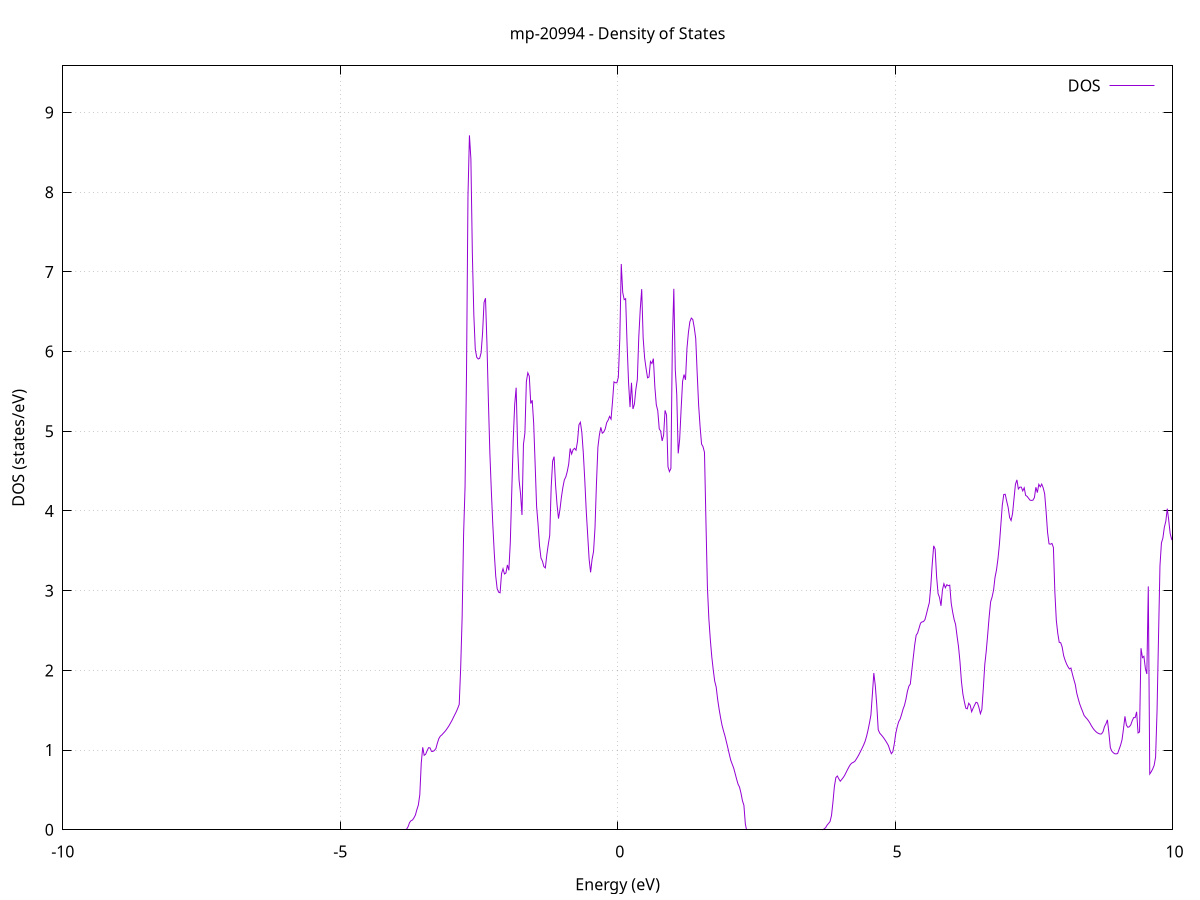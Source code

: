 set title 'mp-20994 - Density of States'
set xlabel 'Energy (eV)'
set ylabel 'DOS (states/eV)'
set grid
set xrange [-10:10]
set yrange [0:9.585]
set xzeroaxis lt -1
set terminal png size 800,600
set output 'mp-20994_dos_gnuplot.png'
plot '-' using 1:2 with lines title 'DOS'
-33.587500 0.000000
-33.561200 0.000000
-33.534900 0.000000
-33.508600 0.000000
-33.482300 0.000000
-33.456000 0.000000
-33.429700 0.000000
-33.403300 0.000000
-33.377000 0.000000
-33.350700 0.000000
-33.324400 0.000000
-33.298100 0.000000
-33.271800 0.000000
-33.245500 0.000000
-33.219200 0.000000
-33.192800 0.000000
-33.166500 0.000000
-33.140200 0.000000
-33.113900 0.000000
-33.087600 0.000000
-33.061300 0.000000
-33.035000 0.000000
-33.008700 0.000000
-32.982400 0.000000
-32.956000 0.000000
-32.929700 0.000000
-32.903400 0.000000
-32.877100 0.000000
-32.850800 0.000000
-32.824500 0.000000
-32.798200 0.000000
-32.771900 0.000000
-32.745500 0.000000
-32.719200 0.000000
-32.692900 0.000000
-32.666600 0.000000
-32.640300 0.000000
-32.614000 0.000000
-32.587700 0.000000
-32.561400 0.000000
-32.535000 0.000000
-32.508700 0.000000
-32.482400 0.000000
-32.456100 0.000000
-32.429800 0.000000
-32.403500 0.000000
-32.377200 0.000000
-32.350900 0.000000
-32.324600 0.000000
-32.298200 0.000000
-32.271900 0.000000
-32.245600 0.000000
-32.219300 0.000000
-32.193000 0.000000
-32.166700 0.000000
-32.140400 0.000000
-32.114100 0.000000
-32.087700 0.000000
-32.061400 0.000000
-32.035100 0.000000
-32.008800 0.000000
-31.982500 0.000000
-31.956200 0.000000
-31.929900 0.000000
-31.903600 0.000000
-31.877300 0.000000
-31.850900 0.000000
-31.824600 0.000000
-31.798300 0.000000
-31.772000 0.000000
-31.745700 0.000000
-31.719400 0.000000
-31.693100 0.000000
-31.666800 0.000000
-31.640400 0.000000
-31.614100 0.000000
-31.587800 0.000000
-31.561500 0.000000
-31.535200 0.000000
-31.508900 0.000000
-31.482600 0.000000
-31.456300 0.000000
-31.430000 0.000000
-31.403600 0.000000
-31.377300 0.000000
-31.351000 0.000000
-31.324700 0.000000
-31.298400 0.000000
-31.272100 0.000000
-31.245800 0.000000
-31.219500 0.000000
-31.193100 19.653700
-31.166800 10.763300
-31.140500 5.645900
-31.114200 5.644600
-31.087900 5.004200
-31.061600 4.243600
-31.035300 4.241200
-31.009000 9.447000
-30.982700 71.917800
-30.956300 46.580800
-30.930000 0.000000
-30.903700 38.665200
-30.877400 6.865700
-30.851100 5.212200
-30.824800 3.166600
-30.798500 3.167200
-30.772200 3.167900
-30.745800 3.168600
-30.719500 4.255700
-30.693200 25.531800
-30.666900 29.192400
-30.640600 11.834900
-30.614300 18.927600
-30.588000 19.068900
-30.561700 22.244600
-30.535400 29.361000
-30.509000 3.324900
-30.482700 3.873500
-30.456400 4.097700
-30.430100 4.097700
-30.403800 4.182000
-30.377500 6.326200
-30.351200 6.325900
-30.324900 16.752700
-30.298500 0.000000
-30.272200 0.000000
-30.245900 0.000000
-30.219600 0.000000
-30.193300 0.000000
-30.167000 0.000000
-30.140700 0.000000
-30.114400 0.000000
-30.088100 0.000000
-30.061700 0.000000
-30.035400 0.000000
-30.009100 0.000000
-29.982800 0.000000
-29.956500 0.000000
-29.930200 0.000000
-29.903900 0.000000
-29.877600 0.000000
-29.851200 0.000000
-29.824900 0.000000
-29.798600 0.000000
-29.772300 0.000000
-29.746000 0.000000
-29.719700 0.000000
-29.693400 0.000000
-29.667100 0.000000
-29.640800 0.000000
-29.614400 0.000000
-29.588100 0.000000
-29.561800 0.000000
-29.535500 0.000000
-29.509200 0.000000
-29.482900 0.000000
-29.456600 0.000000
-29.430300 0.000000
-29.403900 0.000000
-29.377600 0.000000
-29.351300 0.000000
-29.325000 0.000000
-29.298700 0.000000
-29.272400 0.000000
-29.246100 0.000000
-29.219800 0.000000
-29.193400 0.000000
-29.167100 0.000000
-29.140800 0.000000
-29.114500 0.000000
-29.088200 0.000000
-29.061900 0.000000
-29.035600 0.000000
-29.009300 0.000000
-28.983000 0.000000
-28.956600 0.000000
-28.930300 0.000000
-28.904000 0.000000
-28.877700 0.000000
-28.851400 0.000000
-28.825100 0.000000
-28.798800 0.000000
-28.772500 0.000000
-28.746100 0.000000
-28.719800 0.000000
-28.693500 0.000000
-28.667200 0.000000
-28.640900 0.000000
-28.614600 0.000000
-28.588300 0.000000
-28.562000 0.000000
-28.535700 0.000000
-28.509300 0.000000
-28.483000 0.000000
-28.456700 0.000000
-28.430400 0.000000
-28.404100 0.000000
-28.377800 0.000000
-28.351500 0.000000
-28.325200 0.000000
-28.298800 0.000000
-28.272500 0.000000
-28.246200 0.000000
-28.219900 0.000000
-28.193600 0.000000
-28.167300 0.000000
-28.141000 0.000000
-28.114700 0.000000
-28.088400 0.000000
-28.062000 0.000000
-28.035700 0.000000
-28.009400 0.000000
-27.983100 0.000000
-27.956800 0.000000
-27.930500 0.000000
-27.904200 0.000000
-27.877900 0.000000
-27.851500 0.000000
-27.825200 0.000000
-27.798900 0.000000
-27.772600 0.000000
-27.746300 0.000000
-27.720000 0.000000
-27.693700 0.000000
-27.667400 0.000000
-27.641100 0.000000
-27.614700 0.000000
-27.588400 0.000000
-27.562100 0.000000
-27.535800 0.000000
-27.509500 0.000000
-27.483200 0.000000
-27.456900 0.000000
-27.430600 0.000000
-27.404200 0.000000
-27.377900 0.000000
-27.351600 0.000000
-27.325300 0.000000
-27.299000 0.000000
-27.272700 0.000000
-27.246400 0.000000
-27.220100 0.000000
-27.193800 0.000000
-27.167400 0.000000
-27.141100 0.000000
-27.114800 0.000000
-27.088500 0.000000
-27.062200 0.000000
-27.035900 0.000000
-27.009600 0.000000
-26.983300 0.000000
-26.956900 0.000000
-26.930600 0.000000
-26.904300 0.000000
-26.878000 0.000000
-26.851700 0.000000
-26.825400 0.000000
-26.799100 0.000000
-26.772800 0.000000
-26.746500 0.000000
-26.720100 0.000000
-26.693800 0.000000
-26.667500 0.000000
-26.641200 0.000000
-26.614900 0.000000
-26.588600 0.000000
-26.562300 0.000000
-26.536000 0.000000
-26.509600 0.000000
-26.483300 0.000000
-26.457000 0.000000
-26.430700 0.000000
-26.404400 0.000000
-26.378100 0.000000
-26.351800 0.000000
-26.325500 0.000000
-26.299200 0.000000
-26.272800 0.000000
-26.246500 0.000000
-26.220200 0.000000
-26.193900 0.000000
-26.167600 0.000000
-26.141300 0.000000
-26.115000 0.000000
-26.088700 0.000000
-26.062300 0.000000
-26.036000 0.000000
-26.009700 0.000000
-25.983400 0.000000
-25.957100 0.000000
-25.930800 0.000000
-25.904500 0.000000
-25.878200 0.000000
-25.851800 0.000000
-25.825500 0.000000
-25.799200 0.000000
-25.772900 0.000000
-25.746600 0.000000
-25.720300 0.000000
-25.694000 0.000000
-25.667700 0.000000
-25.641400 0.000000
-25.615000 0.000000
-25.588700 0.000000
-25.562400 0.000000
-25.536100 0.000000
-25.509800 0.000000
-25.483500 0.000000
-25.457200 0.000000
-25.430900 0.000000
-25.404500 0.000000
-25.378200 0.000000
-25.351900 0.000000
-25.325600 0.000000
-25.299300 0.000000
-25.273000 0.000000
-25.246700 0.000000
-25.220400 0.000000
-25.194100 0.000000
-25.167700 0.000000
-25.141400 0.000000
-25.115100 0.000000
-25.088800 0.000000
-25.062500 0.000000
-25.036200 0.000000
-25.009900 0.000000
-24.983600 0.000000
-24.957200 0.000000
-24.930900 0.000000
-24.904600 0.000000
-24.878300 0.000000
-24.852000 0.000000
-24.825700 0.000000
-24.799400 0.000000
-24.773100 0.000000
-24.746800 0.000000
-24.720400 0.000000
-24.694100 0.000000
-24.667800 0.000000
-24.641500 0.000000
-24.615200 0.000000
-24.588900 0.000000
-24.562600 0.000000
-24.536300 0.000000
-24.509900 0.000000
-24.483600 0.000000
-24.457300 0.000000
-24.431000 0.000000
-24.404700 0.000000
-24.378400 0.000000
-24.352100 0.000000
-24.325800 0.000000
-24.299500 0.000000
-24.273100 0.000000
-24.246800 0.000000
-24.220500 0.000000
-24.194200 0.000000
-24.167900 0.000000
-24.141600 0.000000
-24.115300 0.000000
-24.089000 0.000000
-24.062600 0.000000
-24.036300 0.000000
-24.010000 0.000000
-23.983700 0.000000
-23.957400 0.000000
-23.931100 0.000000
-23.904800 0.000000
-23.878500 0.000000
-23.852200 0.000000
-23.825800 0.000000
-23.799500 0.000000
-23.773200 0.000000
-23.746900 0.000000
-23.720600 0.000000
-23.694300 0.000000
-23.668000 0.000000
-23.641700 0.000000
-23.615300 0.000000
-23.589000 0.000000
-23.562700 0.000000
-23.536400 0.000000
-23.510100 0.000000
-23.483800 0.000000
-23.457500 0.000000
-23.431200 0.000000
-23.404900 0.000000
-23.378500 0.000000
-23.352200 0.000000
-23.325900 0.000000
-23.299600 0.000000
-23.273300 0.000000
-23.247000 0.000000
-23.220700 0.000000
-23.194400 0.000000
-23.168000 0.000000
-23.141700 0.000000
-23.115400 0.000000
-23.089100 0.000000
-23.062800 0.000000
-23.036500 0.000000
-23.010200 0.000000
-22.983900 0.000000
-22.957600 0.000000
-22.931200 0.000000
-22.904900 0.000000
-22.878600 0.000000
-22.852300 0.000000
-22.826000 0.000000
-22.799700 0.000000
-22.773400 0.000000
-22.747100 0.000000
-22.720700 0.000000
-22.694400 0.000000
-22.668100 0.000000
-22.641800 0.000000
-22.615500 0.000000
-22.589200 0.000000
-22.562900 0.000000
-22.536600 0.000000
-22.510200 0.000000
-22.483900 0.000000
-22.457600 0.000000
-22.431300 0.000000
-22.405000 0.000000
-22.378700 0.000000
-22.352400 0.000000
-22.326100 0.000000
-22.299800 0.000000
-22.273400 0.000000
-22.247100 0.000000
-22.220800 0.000000
-22.194500 0.000000
-22.168200 0.000000
-22.141900 0.000000
-22.115600 0.000000
-22.089300 0.000000
-22.062900 0.000000
-22.036600 0.000000
-22.010300 0.000000
-21.984000 0.000000
-21.957700 0.000000
-21.931400 0.000000
-21.905100 0.000000
-21.878800 0.000000
-21.852500 0.000000
-21.826100 0.000000
-21.799800 0.000000
-21.773500 0.000000
-21.747200 0.000000
-21.720900 0.000000
-21.694600 0.000000
-21.668300 0.000000
-21.642000 0.000000
-21.615600 0.000000
-21.589300 0.000000
-21.563000 0.000000
-21.536700 0.000000
-21.510400 0.000000
-21.484100 0.000000
-21.457800 0.000000
-21.431500 0.000000
-21.405200 0.000000
-21.378800 0.000000
-21.352500 0.000000
-21.326200 0.000000
-21.299900 0.000000
-21.273600 0.000000
-21.247300 0.000000
-21.221000 0.000000
-21.194700 0.000000
-21.168300 0.000000
-21.142000 0.000000
-21.115700 0.000000
-21.089400 0.000000
-21.063100 0.000000
-21.036800 0.000000
-21.010500 0.000000
-20.984200 0.000000
-20.957900 0.000000
-20.931500 0.000000
-20.905200 0.000000
-20.878900 0.000000
-20.852600 0.000000
-20.826300 0.000000
-20.800000 0.000000
-20.773700 0.000000
-20.747400 0.000000
-20.721000 0.000000
-20.694700 0.000000
-20.668400 0.000000
-20.642100 0.000000
-20.615800 0.000000
-20.589500 0.000000
-20.563200 0.000000
-20.536900 0.000000
-20.510600 0.000000
-20.484200 0.000000
-20.457900 0.000000
-20.431600 0.000000
-20.405300 0.000000
-20.379000 0.000000
-20.352700 0.000000
-20.326400 0.000000
-20.300100 0.000000
-20.273700 0.000000
-20.247400 0.000000
-20.221100 0.000000
-20.194800 0.000000
-20.168500 0.000000
-20.142200 0.000000
-20.115900 0.000000
-20.089600 0.000000
-20.063300 0.000000
-20.036900 0.000000
-20.010600 0.000000
-19.984300 0.000000
-19.958000 0.000000
-19.931700 0.000000
-19.905400 0.000000
-19.879100 0.000000
-19.852800 0.000000
-19.826400 0.000000
-19.800100 0.000000
-19.773800 0.000000
-19.747500 0.000000
-19.721200 0.000000
-19.694900 0.000000
-19.668600 0.000000
-19.642300 0.000000
-19.615900 0.000000
-19.589600 0.000000
-19.563300 0.000000
-19.537000 0.000000
-19.510700 0.000000
-19.484400 0.000000
-19.458100 0.000000
-19.431800 0.000000
-19.405500 0.000000
-19.379100 0.000000
-19.352800 0.000000
-19.326500 0.000000
-19.300200 0.000000
-19.273900 0.000000
-19.247600 0.000000
-19.221300 0.000000
-19.195000 0.000000
-19.168600 0.000000
-19.142300 0.000000
-19.116000 0.000000
-19.089700 0.000000
-19.063400 0.000000
-19.037100 0.000000
-19.010800 0.000000
-18.984500 0.000000
-18.958200 0.000000
-18.931800 0.000000
-18.905500 0.000000
-18.879200 0.000000
-18.852900 0.000000
-18.826600 0.000000
-18.800300 0.000000
-18.774000 0.000000
-18.747700 0.000000
-18.721300 0.000000
-18.695000 0.000000
-18.668700 0.000000
-18.642400 0.000000
-18.616100 0.000000
-18.589800 0.000000
-18.563500 0.000000
-18.537200 0.000000
-18.510900 0.000000
-18.484500 0.000000
-18.458200 0.000000
-18.431900 0.000000
-18.405600 0.000000
-18.379300 0.000000
-18.353000 0.000000
-18.326700 0.000000
-18.300400 0.000000
-18.274000 0.000000
-18.247700 0.000000
-18.221400 0.000000
-18.195100 0.000000
-18.168800 0.000000
-18.142500 0.000000
-18.116200 0.000000
-18.089900 0.000000
-18.063600 0.000000
-18.037200 0.000000
-18.010900 0.000000
-17.984600 0.000000
-17.958300 0.000000
-17.932000 0.000000
-17.905700 0.000000
-17.879400 0.000000
-17.853100 0.000000
-17.826700 0.000000
-17.800400 0.000000
-17.774100 0.000000
-17.747800 0.000000
-17.721500 0.000000
-17.695200 0.000000
-17.668900 0.000000
-17.642600 0.000000
-17.616300 0.000000
-17.589900 0.000000
-17.563600 0.000000
-17.537300 0.000000
-17.511000 0.000000
-17.484700 0.000000
-17.458400 0.000000
-17.432100 0.000000
-17.405800 0.000000
-17.379400 0.000000
-17.353100 0.000000
-17.326800 0.000000
-17.300500 0.000000
-17.274200 0.000000
-17.247900 0.000000
-17.221600 0.000000
-17.195300 0.000000
-17.169000 0.000000
-17.142600 0.000000
-17.116300 0.000000
-17.090000 0.000000
-17.063700 0.000000
-17.037400 0.000000
-17.011100 0.000000
-16.984800 0.000000
-16.958500 0.000000
-16.932100 0.000000
-16.905800 0.000000
-16.879500 0.000000
-16.853200 0.000000
-16.826900 0.000000
-16.800600 0.000000
-16.774300 0.000000
-16.748000 0.000000
-16.721700 0.000000
-16.695300 0.000000
-16.669000 0.000000
-16.642700 0.000000
-16.616400 0.000000
-16.590100 0.000000
-16.563800 0.000000
-16.537500 0.000000
-16.511200 0.000000
-16.484800 0.000000
-16.458500 0.000000
-16.432200 0.000000
-16.405900 0.000000
-16.379600 0.000000
-16.353300 0.000000
-16.327000 0.000000
-16.300700 0.000000
-16.274300 0.000000
-16.248000 0.000000
-16.221700 0.000000
-16.195400 0.000000
-16.169100 0.000000
-16.142800 0.000000
-16.116500 0.000000
-16.090200 0.000000
-16.063900 0.000000
-16.037500 0.000000
-16.011200 0.000000
-15.984900 0.000000
-15.958600 0.000000
-15.932300 0.000000
-15.906000 0.000000
-15.879700 0.000000
-15.853400 0.000000
-15.827000 0.000000
-15.800700 0.000000
-15.774400 0.000000
-15.748100 0.000000
-15.721800 0.000000
-15.695500 0.000000
-15.669200 0.000000
-15.642900 0.000000
-15.616600 0.056000
-15.590200 0.205600
-15.563900 0.239600
-15.537600 0.325000
-15.511300 0.385000
-15.485000 0.426600
-15.458700 0.478300
-15.432400 0.539900
-15.406100 0.617100
-15.379700 0.663300
-15.353400 0.729100
-15.327100 0.790900
-15.300800 0.869600
-15.274500 0.974500
-15.248200 1.085500
-15.221900 1.193900
-15.195600 1.329200
-15.169300 1.583100
-15.142900 1.969700
-15.116600 2.041200
-15.090300 2.110000
-15.064000 2.124400
-15.037700 2.151400
-15.011400 2.192900
-14.985100 2.227800
-14.958800 2.260700
-14.932400 2.337700
-14.906100 2.414600
-14.879800 2.492100
-14.853500 2.594200
-14.827200 4.964300
-14.800900 7.421500
-14.774600 9.309000
-14.748300 8.951000
-14.722000 7.531900
-14.695600 7.199600
-14.669300 6.981100
-14.643000 7.399200
-14.616700 6.895400
-14.590400 6.203200
-14.564100 5.895100
-14.537800 5.626800
-14.511500 5.496900
-14.485100 5.632100
-14.458800 6.669400
-14.432500 4.330600
-14.406200 2.621200
-14.379900 1.533800
-14.353600 2.349000
-14.327300 4.027700
-14.301000 3.973400
-14.274700 3.931700
-14.248300 4.727600
-14.222000 6.111900
-14.195700 7.602900
-14.169400 10.881600
-14.143100 11.392000
-14.116800 10.818400
-14.090500 11.373900
-14.064200 9.412900
-14.037800 8.124000
-14.011500 7.564900
-13.985200 7.165500
-13.958900 6.833100
-13.932600 6.549600
-13.906300 6.086800
-13.880000 4.749100
-13.853700 3.651100
-13.827400 2.637200
-13.801000 2.631800
-13.774700 2.500600
-13.748400 2.451400
-13.722100 2.487600
-13.695800 2.084900
-13.669500 0.026800
-13.643200 0.000000
-13.616900 0.000000
-13.590500 0.000000
-13.564200 0.000000
-13.537900 0.000000
-13.511600 0.000000
-13.485300 0.000000
-13.459000 0.000000
-13.432700 0.000000
-13.406400 0.000000
-13.380100 0.000000
-13.353700 0.000000
-13.327400 0.000000
-13.301100 0.000000
-13.274800 0.000000
-13.248500 0.000000
-13.222200 0.000000
-13.195900 0.000000
-13.169600 0.000000
-13.143200 0.000000
-13.116900 0.000000
-13.090600 0.000000
-13.064300 0.000000
-13.038000 0.000000
-13.011700 0.000000
-12.985400 0.000000
-12.959100 0.000000
-12.932700 0.000000
-12.906400 0.000000
-12.880100 0.000000
-12.853800 0.000000
-12.827500 0.000000
-12.801200 0.000000
-12.774900 0.000000
-12.748600 0.000000
-12.722300 0.000000
-12.695900 0.000000
-12.669600 0.000000
-12.643300 0.000000
-12.617000 0.000000
-12.590700 0.000000
-12.564400 0.000000
-12.538100 0.000000
-12.511800 0.000000
-12.485400 0.000000
-12.459100 0.000000
-12.432800 0.000000
-12.406500 0.000000
-12.380200 0.000000
-12.353900 0.000000
-12.327600 0.000000
-12.301300 0.000000
-12.275000 0.000000
-12.248600 0.000000
-12.222300 0.000000
-12.196000 0.000000
-12.169700 0.000000
-12.143400 0.000000
-12.117100 0.000000
-12.090800 0.000000
-12.064500 0.000000
-12.038100 0.000000
-12.011800 0.000000
-11.985500 0.000000
-11.959200 0.000000
-11.932900 0.000000
-11.906600 0.000000
-11.880300 0.000000
-11.854000 0.000000
-11.827700 0.000000
-11.801300 0.000000
-11.775000 0.000000
-11.748700 0.000000
-11.722400 0.000000
-11.696100 0.000000
-11.669800 0.000000
-11.643500 0.000000
-11.617200 0.000000
-11.590800 0.000000
-11.564500 0.000000
-11.538200 0.000000
-11.511900 0.000000
-11.485600 0.000000
-11.459300 0.000000
-11.433000 0.000000
-11.406700 0.000000
-11.380400 0.000000
-11.354000 0.000000
-11.327700 0.000000
-11.301400 0.000000
-11.275100 0.000000
-11.248800 0.000000
-11.222500 0.000000
-11.196200 0.000000
-11.169900 0.000000
-11.143500 0.000000
-11.117200 0.000000
-11.090900 0.000000
-11.064600 0.000000
-11.038300 0.000000
-11.012000 0.000000
-10.985700 0.000000
-10.959400 0.000000
-10.933100 0.000000
-10.906700 0.000000
-10.880400 0.000000
-10.854100 0.000000
-10.827800 0.000000
-10.801500 0.000000
-10.775200 0.000000
-10.748900 0.000000
-10.722600 0.000000
-10.696200 0.000000
-10.669900 0.000000
-10.643600 0.000000
-10.617300 0.000000
-10.591000 0.000000
-10.564700 0.000000
-10.538400 0.000000
-10.512100 0.000000
-10.485800 0.000000
-10.459400 0.000000
-10.433100 0.000000
-10.406800 0.000000
-10.380500 0.000000
-10.354200 0.000000
-10.327900 0.000000
-10.301600 0.000000
-10.275300 0.000000
-10.248900 0.000000
-10.222600 0.000000
-10.196300 0.000000
-10.170000 0.000000
-10.143700 0.000000
-10.117400 0.000000
-10.091100 0.000000
-10.064800 0.000000
-10.038500 0.000000
-10.012100 0.000000
-9.985800 0.000000
-9.959500 0.000000
-9.933200 0.000000
-9.906900 0.000000
-9.880600 0.000000
-9.854300 0.000000
-9.828000 0.000000
-9.801600 0.000000
-9.775300 0.000000
-9.749000 0.000000
-9.722700 0.000000
-9.696400 0.000000
-9.670100 0.000000
-9.643800 0.000000
-9.617500 0.000000
-9.591100 0.000000
-9.564800 0.000000
-9.538500 0.000000
-9.512200 0.000000
-9.485900 0.000000
-9.459600 0.000000
-9.433300 0.000000
-9.407000 0.000000
-9.380700 0.000000
-9.354300 0.000000
-9.328000 0.000000
-9.301700 0.000000
-9.275400 0.000000
-9.249100 0.000000
-9.222800 0.000000
-9.196500 0.000000
-9.170200 0.000000
-9.143800 0.000000
-9.117500 0.000000
-9.091200 0.000000
-9.064900 0.000000
-9.038600 0.000000
-9.012300 0.000000
-8.986000 0.000000
-8.959700 0.000000
-8.933400 0.000000
-8.907000 0.000000
-8.880700 0.000000
-8.854400 0.000000
-8.828100 0.000000
-8.801800 0.000000
-8.775500 0.000000
-8.749200 0.000000
-8.722900 0.000000
-8.696500 0.000000
-8.670200 0.000000
-8.643900 0.000000
-8.617600 0.000000
-8.591300 0.000000
-8.565000 0.000000
-8.538700 0.000000
-8.512400 0.000000
-8.486100 0.000000
-8.459700 0.000000
-8.433400 0.000000
-8.407100 0.000000
-8.380800 0.000000
-8.354500 0.000000
-8.328200 0.000000
-8.301900 0.000000
-8.275600 0.000000
-8.249200 0.000000
-8.222900 0.000000
-8.196600 0.000000
-8.170300 0.000000
-8.144000 0.000000
-8.117700 0.000000
-8.091400 0.000000
-8.065100 0.000000
-8.038800 0.000000
-8.012400 0.000000
-7.986100 0.000000
-7.959800 0.000000
-7.933500 0.000000
-7.907200 0.000000
-7.880900 0.000000
-7.854600 0.000000
-7.828300 0.000000
-7.801900 0.000000
-7.775600 0.000000
-7.749300 0.000000
-7.723000 0.000000
-7.696700 0.000000
-7.670400 0.000000
-7.644100 0.000000
-7.617800 0.000000
-7.591500 0.000000
-7.565100 0.000000
-7.538800 0.000000
-7.512500 0.000000
-7.486200 0.000000
-7.459900 0.000000
-7.433600 0.000000
-7.407300 0.000000
-7.381000 0.000000
-7.354600 0.000000
-7.328300 0.000000
-7.302000 0.000000
-7.275700 0.000000
-7.249400 0.000000
-7.223100 0.000000
-7.196800 0.000000
-7.170500 0.000000
-7.144200 0.000000
-7.117800 0.000000
-7.091500 0.000000
-7.065200 0.000000
-7.038900 0.000000
-7.012600 0.000000
-6.986300 0.000000
-6.960000 0.000000
-6.933700 0.000000
-6.907300 0.000000
-6.881000 0.000000
-6.854700 0.000000
-6.828400 0.000000
-6.802100 0.000000
-6.775800 0.000000
-6.749500 0.000000
-6.723200 0.000000
-6.696900 0.000000
-6.670500 0.000000
-6.644200 0.000000
-6.617900 0.000000
-6.591600 0.000000
-6.565300 0.000000
-6.539000 0.000000
-6.512700 0.000000
-6.486400 0.000000
-6.460000 0.000000
-6.433700 0.000000
-6.407400 0.000000
-6.381100 0.000000
-6.354800 0.000000
-6.328500 0.000000
-6.302200 0.000000
-6.275900 0.000000
-6.249500 0.000000
-6.223200 0.000000
-6.196900 0.000000
-6.170600 0.000000
-6.144300 0.000000
-6.118000 0.000000
-6.091700 0.000000
-6.065400 0.000000
-6.039100 0.000000
-6.012700 0.000000
-5.986400 0.000000
-5.960100 0.000000
-5.933800 0.000000
-5.907500 0.000000
-5.881200 0.000000
-5.854900 0.000000
-5.828600 0.000000
-5.802200 0.000000
-5.775900 0.000000
-5.749600 0.000000
-5.723300 0.000000
-5.697000 0.000000
-5.670700 0.000000
-5.644400 0.000000
-5.618100 0.000000
-5.591800 0.000000
-5.565400 0.000000
-5.539100 0.000000
-5.512800 0.000000
-5.486500 0.000000
-5.460200 0.000000
-5.433900 0.000000
-5.407600 0.000000
-5.381300 0.000000
-5.354900 0.000000
-5.328600 0.000000
-5.302300 0.000000
-5.276000 0.000000
-5.249700 0.000000
-5.223400 0.000000
-5.197100 0.000000
-5.170800 0.000000
-5.144500 0.000000
-5.118100 0.000000
-5.091800 0.000000
-5.065500 0.000000
-5.039200 0.000000
-5.012900 0.000000
-4.986600 0.000000
-4.960300 0.000000
-4.934000 0.000000
-4.907600 0.000000
-4.881300 0.000000
-4.855000 0.000000
-4.828700 0.000000
-4.802400 0.000000
-4.776100 0.000000
-4.749800 0.000000
-4.723500 0.000000
-4.697200 0.000000
-4.670800 0.000000
-4.644500 0.000000
-4.618200 0.000000
-4.591900 0.000000
-4.565600 0.000000
-4.539300 0.000000
-4.513000 0.000000
-4.486700 0.000000
-4.460300 0.000000
-4.434000 0.000000
-4.407700 0.000000
-4.381400 0.000000
-4.355100 0.000000
-4.328800 0.000000
-4.302500 0.000000
-4.276200 0.000000
-4.249900 0.000000
-4.223500 0.000000
-4.197200 0.000000
-4.170900 0.000000
-4.144600 0.000000
-4.118300 0.000000
-4.092000 0.000000
-4.065700 0.000000
-4.039400 0.000000
-4.013000 0.000000
-3.986700 0.000000
-3.960400 0.000000
-3.934100 0.000000
-3.907800 0.000000
-3.881500 0.000000
-3.855200 0.000000
-3.828900 0.000000
-3.802600 0.008200
-3.776200 0.040100
-3.749900 0.090800
-3.723600 0.114100
-3.697300 0.122700
-3.671000 0.150100
-3.644700 0.185300
-3.618400 0.252700
-3.592100 0.309700
-3.565700 0.440100
-3.539400 0.837800
-3.513100 1.034500
-3.486800 0.933800
-3.460500 0.947900
-3.434200 0.991600
-3.407900 1.029700
-3.381600 1.027900
-3.355300 0.983500
-3.328900 0.983300
-3.302600 0.995200
-3.276300 1.017800
-3.250000 1.084200
-3.223700 1.141800
-3.197400 1.173700
-3.171100 1.188800
-3.144800 1.209200
-3.118400 1.228900
-3.092100 1.251700
-3.065800 1.277600
-3.039500 1.306000
-3.013200 1.337900
-2.986900 1.370700
-2.960600 1.408500
-2.934300 1.445200
-2.907900 1.481900
-2.881600 1.524700
-2.855300 1.573000
-2.829000 2.033700
-2.802700 2.667200
-2.776400 3.706200
-2.750100 4.304600
-2.723800 5.738400
-2.697500 7.949200
-2.671100 8.713500
-2.644800 8.416000
-2.618500 7.228900
-2.592200 6.464900
-2.565900 6.029600
-2.539600 5.929200
-2.513300 5.907200
-2.487000 5.915500
-2.460600 5.985100
-2.434300 6.234700
-2.408000 6.615800
-2.381700 6.670000
-2.355400 6.100000
-2.329100 5.370700
-2.302800 4.727000
-2.276500 4.253100
-2.250200 3.833600
-2.223800 3.475300
-2.197500 3.184200
-2.171200 3.023700
-2.144900 2.981200
-2.118600 2.973300
-2.092300 3.215100
-2.066000 3.275500
-2.039700 3.209700
-2.013300 3.222300
-1.987000 3.323100
-1.960700 3.255700
-1.934400 3.607500
-1.908100 4.250300
-1.881800 4.897600
-1.855500 5.337100
-1.829200 5.546900
-1.802900 4.812600
-1.776500 4.386900
-1.750200 4.217000
-1.723900 3.949600
-1.697600 4.835500
-1.671300 4.980000
-1.645000 5.624600
-1.618700 5.733800
-1.592400 5.691600
-1.566000 5.348000
-1.539700 5.389800
-1.513400 5.101200
-1.487100 4.590200
-1.460800 4.057700
-1.434500 3.833800
-1.408200 3.566200
-1.381900 3.409700
-1.355600 3.370700
-1.329200 3.302100
-1.302900 3.285800
-1.276600 3.449200
-1.250300 3.578900
-1.224000 3.694900
-1.197700 4.300900
-1.171400 4.626400
-1.145100 4.682100
-1.118700 4.321500
-1.092400 4.080800
-1.066100 3.904600
-1.039800 4.018800
-1.013500 4.173100
-0.987200 4.295900
-0.960900 4.389300
-0.934600 4.427100
-0.908300 4.494500
-0.881900 4.589700
-0.855600 4.784600
-0.829300 4.714900
-0.803000 4.769300
-0.776700 4.786300
-0.750400 4.762900
-0.724100 4.870500
-0.697800 5.080800
-0.671400 5.113500
-0.645100 4.984200
-0.618800 4.726900
-0.592500 4.391500
-0.566200 4.003800
-0.539900 3.698200
-0.513600 3.391300
-0.487300 3.229900
-0.461000 3.391900
-0.434600 3.490600
-0.408300 3.786500
-0.382000 4.341900
-0.355700 4.801400
-0.329400 4.952000
-0.303100 5.049700
-0.276800 4.976100
-0.250500 4.990600
-0.224100 5.029600
-0.197800 5.107700
-0.171500 5.139900
-0.145200 5.187000
-0.118900 5.152500
-0.092600 5.370700
-0.066300 5.620000
-0.040000 5.609500
-0.013600 5.608300
0.012700 5.678000
0.039000 6.162300
0.065300 7.098800
0.091600 6.742200
0.117900 6.651700
0.144200 6.663600
0.170500 6.083400
0.196800 5.611700
0.223200 5.303800
0.249500 5.608800
0.275800 5.279700
0.302100 5.340000
0.328400 5.526300
0.354700 5.649400
0.381000 6.183400
0.407300 6.527800
0.433700 6.783700
0.460000 6.168600
0.486300 5.920500
0.512600 5.787700
0.538900 5.670700
0.565200 5.681000
0.591500 5.876300
0.617800 5.850400
0.644100 5.911900
0.670500 5.558200
0.696800 5.332300
0.723100 5.259000
0.749400 5.031900
0.775700 5.001800
0.802000 4.878300
0.828300 4.951300
0.854600 5.262500
0.881000 5.205100
0.907300 4.554200
0.933600 4.494200
0.959900 4.534600
0.986200 6.122100
1.012500 6.787800
1.038800 5.773200
1.065100 5.466000
1.091400 4.722000
1.117800 4.899400
1.144100 5.278700
1.170400 5.625300
1.196700 5.712400
1.223000 5.645300
1.249300 6.039400
1.275600 6.240500
1.301900 6.375900
1.328300 6.420600
1.354600 6.402500
1.380900 6.300900
1.407200 6.164700
1.433500 5.728800
1.459800 5.326700
1.486100 5.055100
1.512400 4.840000
1.538700 4.806500
1.565100 4.736000
1.591400 3.869400
1.617700 3.047000
1.644000 2.647800
1.670300 2.385100
1.696600 2.170600
1.722900 2.007600
1.749200 1.865500
1.775600 1.793200
1.801900 1.638900
1.828200 1.516600
1.854500 1.408700
1.880800 1.313200
1.907100 1.242200
1.933400 1.179200
1.959700 1.104700
1.986000 1.028400
2.012400 0.947800
2.038700 0.872400
2.065000 0.822800
2.091300 0.774500
2.117600 0.705600
2.143900 0.635600
2.170200 0.571900
2.196500 0.535700
2.222900 0.460000
2.249200 0.364200
2.275500 0.307100
2.301800 0.071000
2.328100 0.000000
2.354400 0.000000
2.380700 0.000000
2.407000 0.000000
2.433300 0.000000
2.459700 0.000000
2.486000 0.000000
2.512300 0.000000
2.538600 0.000000
2.564900 0.000000
2.591200 0.000000
2.617500 0.000000
2.643800 0.000000
2.670200 0.000000
2.696500 0.000000
2.722800 0.000000
2.749100 0.000000
2.775400 0.000000
2.801700 0.000000
2.828000 0.000000
2.854300 0.000000
2.880600 0.000000
2.907000 0.000000
2.933300 0.000000
2.959600 0.000000
2.985900 0.000000
3.012200 0.000000
3.038500 0.000000
3.064800 0.000000
3.091100 0.000000
3.117500 0.000000
3.143800 0.000000
3.170100 0.000000
3.196400 0.000000
3.222700 0.000000
3.249000 0.000000
3.275300 0.000000
3.301600 0.000000
3.328000 0.000000
3.354300 0.000000
3.380600 0.000000
3.406900 0.000000
3.433200 0.000000
3.459500 0.000000
3.485800 0.000000
3.512100 0.000000
3.538400 0.000000
3.564800 0.000000
3.591100 0.000000
3.617400 0.000000
3.643700 0.000000
3.670000 0.000000
3.696300 0.001700
3.722600 0.010600
3.748900 0.027300
3.775300 0.058600
3.801600 0.079900
3.827900 0.103000
3.854200 0.178800
3.880500 0.347700
3.906800 0.544900
3.933100 0.655700
3.959400 0.674800
3.985700 0.640000
4.012100 0.609000
4.038400 0.631300
4.064700 0.654200
4.091000 0.682900
4.117300 0.719200
4.143600 0.755900
4.169900 0.790500
4.196200 0.820600
4.222600 0.837800
4.248900 0.846100
4.275200 0.859400
4.301500 0.886900
4.327800 0.917400
4.354100 0.951200
4.380400 0.987300
4.406700 1.024600
4.433000 1.063800
4.459400 1.109200
4.485700 1.171000
4.512000 1.248400
4.538300 1.338400
4.564600 1.440500
4.590900 1.700400
4.617200 1.966300
4.643500 1.809100
4.669900 1.566600
4.696200 1.256300
4.722500 1.213800
4.748800 1.192700
4.775100 1.170900
4.801400 1.146000
4.827700 1.118600
4.854000 1.088900
4.880300 1.056000
4.906700 1.000100
4.933000 0.954500
4.959300 0.979200
4.985600 1.075600
5.011900 1.206800
5.038200 1.291100
5.064500 1.355100
5.090800 1.388900
5.117200 1.447200
5.143500 1.512200
5.169800 1.562100
5.196100 1.638700
5.222400 1.736600
5.248700 1.801900
5.275000 1.828800
5.301300 1.994500
5.327600 2.159800
5.354000 2.320500
5.380300 2.441500
5.406600 2.468800
5.432900 2.531200
5.459200 2.593300
5.485500 2.608400
5.511800 2.611700
5.538100 2.636500
5.564500 2.704500
5.590800 2.779800
5.617100 2.849500
5.643400 3.052400
5.669700 3.333200
5.696000 3.563000
5.722300 3.520500
5.748600 3.174300
5.774900 2.964000
5.801300 2.913600
5.827600 2.810200
5.853900 3.010000
5.880200 3.087100
5.906500 3.036600
5.932800 3.075100
5.959100 3.062300
5.985400 3.069500
6.011800 2.841900
6.038100 2.730200
6.064400 2.639000
6.090700 2.576200
6.117000 2.431200
6.143300 2.298500
6.169600 2.110000
6.195900 1.862100
6.222200 1.703400
6.248600 1.605700
6.274900 1.526000
6.301200 1.517600
6.327500 1.587900
6.353800 1.563800
6.380100 1.481100
6.406400 1.525100
6.432700 1.564000
6.459100 1.599700
6.485400 1.591900
6.511700 1.533800
6.538000 1.456800
6.564300 1.510600
6.590600 1.776700
6.616900 2.073600
6.643200 2.241200
6.669600 2.451600
6.695900 2.673100
6.722200 2.859700
6.748500 2.919900
6.774800 3.006400
6.801100 3.166200
6.827400 3.257700
6.853700 3.395900
6.880000 3.576900
6.906400 3.824700
6.932700 4.074800
6.959000 4.207200
6.985300 4.209800
7.011600 4.124100
7.037900 4.045500
7.064200 3.919200
7.090500 3.880100
7.116900 3.964400
7.143200 4.153500
7.169500 4.335800
7.195800 4.390300
7.222100 4.276000
7.248400 4.299200
7.274700 4.299400
7.301000 4.251900
7.327300 4.291100
7.353700 4.195300
7.380000 4.183500
7.406300 4.159000
7.432600 4.135900
7.458900 4.132500
7.485200 4.135700
7.511500 4.169000
7.537800 4.298200
7.564200 4.230800
7.590500 4.334300
7.616800 4.302400
7.643100 4.337300
7.669400 4.290200
7.695700 4.217700
7.722000 3.993700
7.748300 3.732500
7.774600 3.587800
7.801000 3.583200
7.827300 3.592800
7.853600 3.542700
7.879900 2.981700
7.906200 2.626000
7.932500 2.463300
7.958800 2.351700
7.985100 2.347200
8.011500 2.292500
8.037800 2.185500
8.064100 2.127700
8.090400 2.080800
8.116700 2.045300
8.143000 2.017700
8.169300 2.029400
8.195600 1.954900
8.221900 1.885400
8.248300 1.821300
8.274600 1.713600
8.300900 1.644000
8.327200 1.580200
8.353500 1.529800
8.379800 1.484600
8.406100 1.435800
8.432400 1.412500
8.458800 1.391900
8.485100 1.368700
8.511400 1.339600
8.537700 1.306300
8.564000 1.277100
8.590300 1.253000
8.616600 1.233400
8.642900 1.217900
8.669200 1.208100
8.695600 1.201000
8.721900 1.203400
8.748200 1.230600
8.774500 1.295100
8.800800 1.329100
8.827100 1.379100
8.853400 1.219300
8.879700 1.030400
8.906100 0.987200
8.932400 0.967200
8.958700 0.953900
8.985000 0.952100
9.011300 0.956800
9.037600 1.009100
9.063900 1.060400
9.090200 1.128300
9.116500 1.265700
9.142900 1.423200
9.169200 1.312600
9.195500 1.285600
9.221800 1.292600
9.248100 1.316100
9.274400 1.368900
9.300700 1.407900
9.327000 1.407800
9.353400 1.480100
9.379700 1.215100
9.406000 1.227400
9.432300 2.278000
9.458600 2.159800
9.484900 2.176300
9.511200 2.024700
9.537500 1.955100
9.563800 3.053400
9.590200 0.699400
9.616500 0.727300
9.642800 0.762800
9.669100 0.807900
9.695400 0.912100
9.721700 1.497400
9.748000 2.421900
9.774300 3.313000
9.800700 3.599100
9.827000 3.660900
9.853300 3.796700
9.879600 3.870900
9.905900 4.029300
9.932200 3.883400
9.958500 3.714600
9.984800 3.645600
10.011200 3.679100
10.037500 3.599500
10.063800 3.461900
10.090100 3.431500
10.116400 3.451800
10.142700 3.595700
10.169000 3.802500
10.195300 3.986600
10.221600 3.964200
10.248000 3.779600
10.274300 3.573400
10.300600 3.475500
10.326900 3.246800
10.353200 2.956400
10.379500 2.752700
10.405800 2.459900
10.432100 2.146900
10.458500 1.989900
10.484800 1.958300
10.511100 1.994100
10.537400 2.100000
10.563700 2.243800
10.590000 2.421100
10.616300 2.976300
10.642600 3.331400
10.668900 3.406300
10.695300 3.411400
10.721600 3.313800
10.747900 3.077400
10.774200 3.023000
10.800500 3.073500
10.826800 3.152800
10.853100 3.168100
10.879400 3.224800
10.905800 3.235800
10.932100 3.279700
10.958400 3.327100
10.984700 3.438500
11.011000 3.561000
11.037300 3.850100
11.063600 3.934700
11.089900 3.932800
11.116200 4.116800
11.142600 4.109100
11.168900 4.082400
11.195200 4.006400
11.221500 4.181300
11.247800 4.258100
11.274100 4.215900
11.300400 3.912900
11.326700 3.474500
11.353100 3.212900
11.379400 2.839900
11.405700 2.082900
11.432000 1.551300
11.458300 1.492400
11.484600 1.457200
11.510900 1.423100
11.537200 1.407300
11.563500 1.403900
11.589900 1.411300
11.616200 1.438800
11.642500 1.476000
11.668800 1.515800
11.695100 1.559100
11.721400 1.624000
11.747700 1.681700
11.774000 1.720900
11.800400 1.715800
11.826700 1.682100
11.853000 1.608400
11.879300 1.550900
11.905600 1.514900
11.931900 1.466200
11.958200 1.510800
11.984500 1.594400
12.010800 1.657700
12.037200 1.710000
12.063500 1.728200
12.089800 1.756500
12.116100 1.721400
12.142400 1.694900
12.168700 1.676000
12.195000 1.670100
12.221300 1.668300
12.247700 1.668700
12.274000 1.671000
12.300300 1.676400
12.326600 1.684700
12.352900 1.697800
12.379200 1.712800
12.405500 1.726100
12.431800 1.736400
12.458100 1.750700
12.484500 1.773300
12.510800 1.808000
12.537100 1.841300
12.563400 1.909700
12.589700 1.953600
12.616000 1.979700
12.642300 1.988000
12.668600 1.984900
12.695000 1.992800
12.721300 2.005800
12.747600 2.024200
12.773900 2.049800
12.800200 2.080700
12.826500 2.121400
12.852800 2.141000
12.879100 2.127900
12.905400 2.124600
12.931800 2.148600
12.958100 2.176000
12.984400 2.258600
13.010700 2.295800
13.037000 2.309000
13.063300 2.311000
13.089600 2.313500
13.115900 2.306300
13.142300 2.386200
13.168600 2.868500
13.194900 3.796500
13.221200 4.038400
13.247500 3.717600
13.273800 2.955000
13.300100 2.561600
13.326400 2.429000
13.352800 2.334600
13.379100 2.305700
13.405400 2.299500
13.431700 2.239300
13.458000 2.191200
13.484300 2.232500
13.510600 2.261300
13.536900 2.234300
13.563200 2.249700
13.589600 2.283400
13.615900 2.332400
13.642200 2.356700
13.668500 2.341500
13.694800 2.341000
13.721100 2.359400
13.747400 2.333600
13.773700 2.550500
13.800100 2.075400
13.826400 1.979800
13.852700 1.908600
13.879000 1.847000
13.905300 1.796900
13.931600 1.812300
13.957900 1.737500
13.984200 1.731400
14.010500 1.737200
14.036900 1.698200
14.063200 1.684000
14.089500 1.686100
14.115800 1.687700
14.142100 1.689200
14.168400 1.707400
14.194700 1.729800
14.221000 1.752000
14.247400 1.808700
14.273700 1.919200
14.300000 1.926500
14.326300 2.047000
14.352600 2.271600
14.378900 2.606700
14.405200 2.616600
14.431500 2.613400
14.457800 2.599400
14.484200 2.370900
14.510500 2.327600
14.536800 2.290000
14.563100 2.267700
14.589400 2.250600
14.615700 2.213700
14.642000 2.178900
14.668300 2.147300
14.694700 2.121500
14.721000 2.088800
14.747300 2.062600
14.773600 2.054900
14.799900 2.033700
14.826200 2.012800
14.852500 1.990300
14.878800 1.992300
14.905100 1.956700
14.931500 1.907800
14.957800 1.896100
14.984100 1.884200
15.010400 1.871200
15.036700 1.857300
15.063000 1.842900
15.089300 1.826200
15.115600 1.808400
15.142000 1.795000
15.168300 1.786600
15.194600 1.775000
15.220900 1.762900
15.247200 1.750600
15.273500 1.738500
15.299800 1.730700
15.326100 1.726500
15.352400 1.722400
15.378800 1.718200
15.405100 1.714800
15.431400 1.711800
15.457700 1.709900
15.484000 1.708100
15.510300 1.708100
15.536600 1.707800
15.562900 1.705700
15.589300 1.703800
15.615600 1.723900
15.641900 1.716000
15.668200 1.711500
15.694500 1.713600
15.720800 1.725500
15.747100 1.746500
15.773400 1.771400
15.799700 1.801400
15.826100 1.845100
15.852400 1.902100
15.878700 1.958300
15.905000 2.057300
15.931300 2.282800
15.957600 2.929000
15.983900 6.129100
16.010200 4.436400
16.036600 3.831500
16.062900 3.506600
16.089200 3.227900
16.115500 3.075000
16.141800 2.783600
16.168100 2.188500
16.194400 1.648600
16.220700 1.358900
16.247000 1.178900
16.273400 1.045300
16.299700 0.911200
16.326000 0.761800
16.352300 0.593700
16.378600 0.394600
16.404900 0.197200
16.431200 0.068500
16.457500 0.026800
16.483900 0.013900
16.510200 0.006200
16.536500 0.003400
16.562800 0.002000
16.589100 0.000900
16.615400 0.000200
16.641700 0.000000
16.668000 0.000000
16.694400 0.000000
16.720700 0.000000
16.747000 0.000000
16.773300 0.000000
16.799600 0.000000
16.825900 0.000000
16.852200 0.000000
16.878500 0.000000
16.904800 0.000000
16.931200 0.000000
16.957500 0.000000
16.983800 0.000000
17.010100 0.000000
17.036400 0.000000
17.062700 0.000000
17.089000 0.000000
17.115300 0.000000
17.141700 0.000000
17.168000 0.000000
17.194300 0.000000
17.220600 0.000000
17.246900 0.000000
17.273200 0.000000
17.299500 0.000000
17.325800 0.000000
17.352100 0.000000
17.378500 0.000000
17.404800 0.000000
17.431100 0.000000
17.457400 0.000000
17.483700 0.000000
17.510000 0.000000
17.536300 0.000000
17.562600 0.000000
17.589000 0.000000
17.615300 0.000000
17.641600 0.000000
17.667900 0.000000
17.694200 0.000000
17.720500 0.000000
17.746800 0.000000
17.773100 0.000000
17.799400 0.000000
17.825800 0.000000
17.852100 0.000000
17.878400 0.000000
17.904700 0.000000
17.931000 0.000000
17.957300 0.000000
17.983600 0.000000
18.009900 0.000000
18.036300 0.000000
18.062600 0.000000
18.088900 0.000000
18.115200 0.000000
18.141500 0.000000
18.167800 0.000000
18.194100 0.000000
18.220400 0.000000
18.246700 0.000000
18.273100 0.000000
18.299400 0.000000
18.325700 0.000000
18.352000 0.000000
18.378300 0.000000
18.404600 0.000000
18.430900 0.000000
18.457200 0.000000
18.483600 0.000000
18.509900 0.000000
18.536200 0.000000
18.562500 0.000000
18.588800 0.000000
18.615100 0.000000
18.641400 0.000000
18.667700 0.000000
18.694000 0.000000
18.720400 0.000000
18.746700 0.000000
18.773000 0.000000
18.799300 0.000000
18.825600 0.000000
18.851900 0.000000
18.878200 0.000000
18.904500 0.000000
18.930900 0.000000
18.957200 0.000000
18.983500 0.000000
19.009800 0.000000
19.036100 0.000000
e
